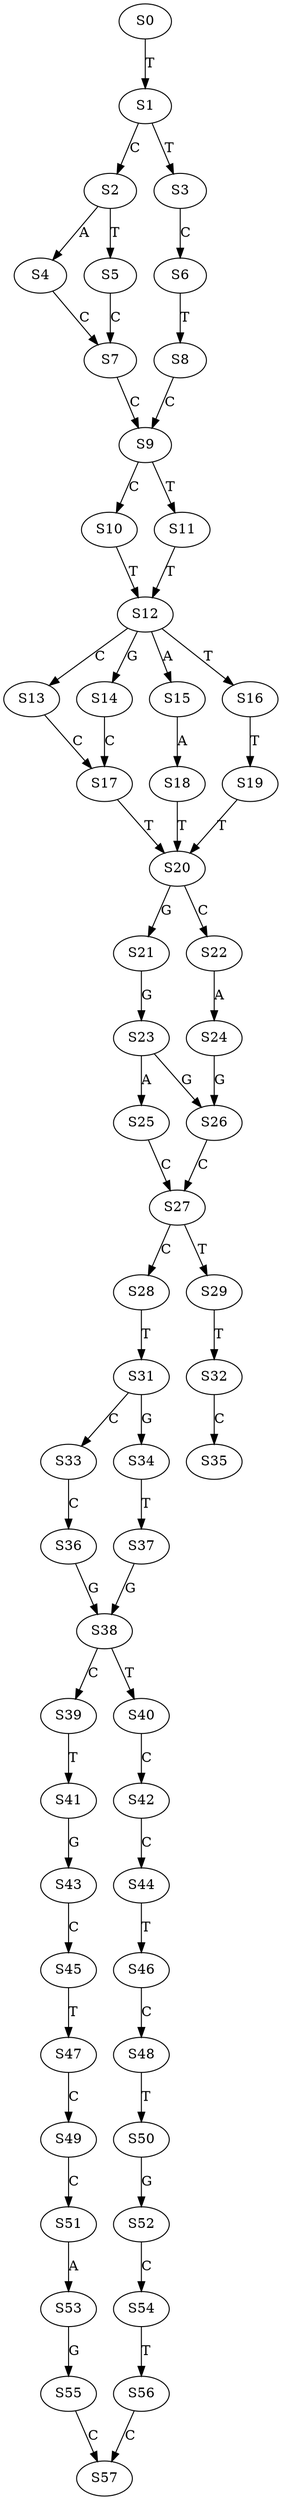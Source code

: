 strict digraph  {
	S0 -> S1 [ label = T ];
	S1 -> S2 [ label = C ];
	S1 -> S3 [ label = T ];
	S2 -> S4 [ label = A ];
	S2 -> S5 [ label = T ];
	S3 -> S6 [ label = C ];
	S4 -> S7 [ label = C ];
	S5 -> S7 [ label = C ];
	S6 -> S8 [ label = T ];
	S7 -> S9 [ label = C ];
	S8 -> S9 [ label = C ];
	S9 -> S10 [ label = C ];
	S9 -> S11 [ label = T ];
	S10 -> S12 [ label = T ];
	S11 -> S12 [ label = T ];
	S12 -> S13 [ label = C ];
	S12 -> S14 [ label = G ];
	S12 -> S15 [ label = A ];
	S12 -> S16 [ label = T ];
	S13 -> S17 [ label = C ];
	S14 -> S17 [ label = C ];
	S15 -> S18 [ label = A ];
	S16 -> S19 [ label = T ];
	S17 -> S20 [ label = T ];
	S18 -> S20 [ label = T ];
	S19 -> S20 [ label = T ];
	S20 -> S21 [ label = G ];
	S20 -> S22 [ label = C ];
	S21 -> S23 [ label = G ];
	S22 -> S24 [ label = A ];
	S23 -> S25 [ label = A ];
	S23 -> S26 [ label = G ];
	S24 -> S26 [ label = G ];
	S25 -> S27 [ label = C ];
	S26 -> S27 [ label = C ];
	S27 -> S28 [ label = C ];
	S27 -> S29 [ label = T ];
	S28 -> S31 [ label = T ];
	S29 -> S32 [ label = T ];
	S31 -> S33 [ label = C ];
	S31 -> S34 [ label = G ];
	S32 -> S35 [ label = C ];
	S33 -> S36 [ label = C ];
	S34 -> S37 [ label = T ];
	S36 -> S38 [ label = G ];
	S37 -> S38 [ label = G ];
	S38 -> S39 [ label = C ];
	S38 -> S40 [ label = T ];
	S39 -> S41 [ label = T ];
	S40 -> S42 [ label = C ];
	S41 -> S43 [ label = G ];
	S42 -> S44 [ label = C ];
	S43 -> S45 [ label = C ];
	S44 -> S46 [ label = T ];
	S45 -> S47 [ label = T ];
	S46 -> S48 [ label = C ];
	S47 -> S49 [ label = C ];
	S48 -> S50 [ label = T ];
	S49 -> S51 [ label = C ];
	S50 -> S52 [ label = G ];
	S51 -> S53 [ label = A ];
	S52 -> S54 [ label = C ];
	S53 -> S55 [ label = G ];
	S54 -> S56 [ label = T ];
	S55 -> S57 [ label = C ];
	S56 -> S57 [ label = C ];
}
